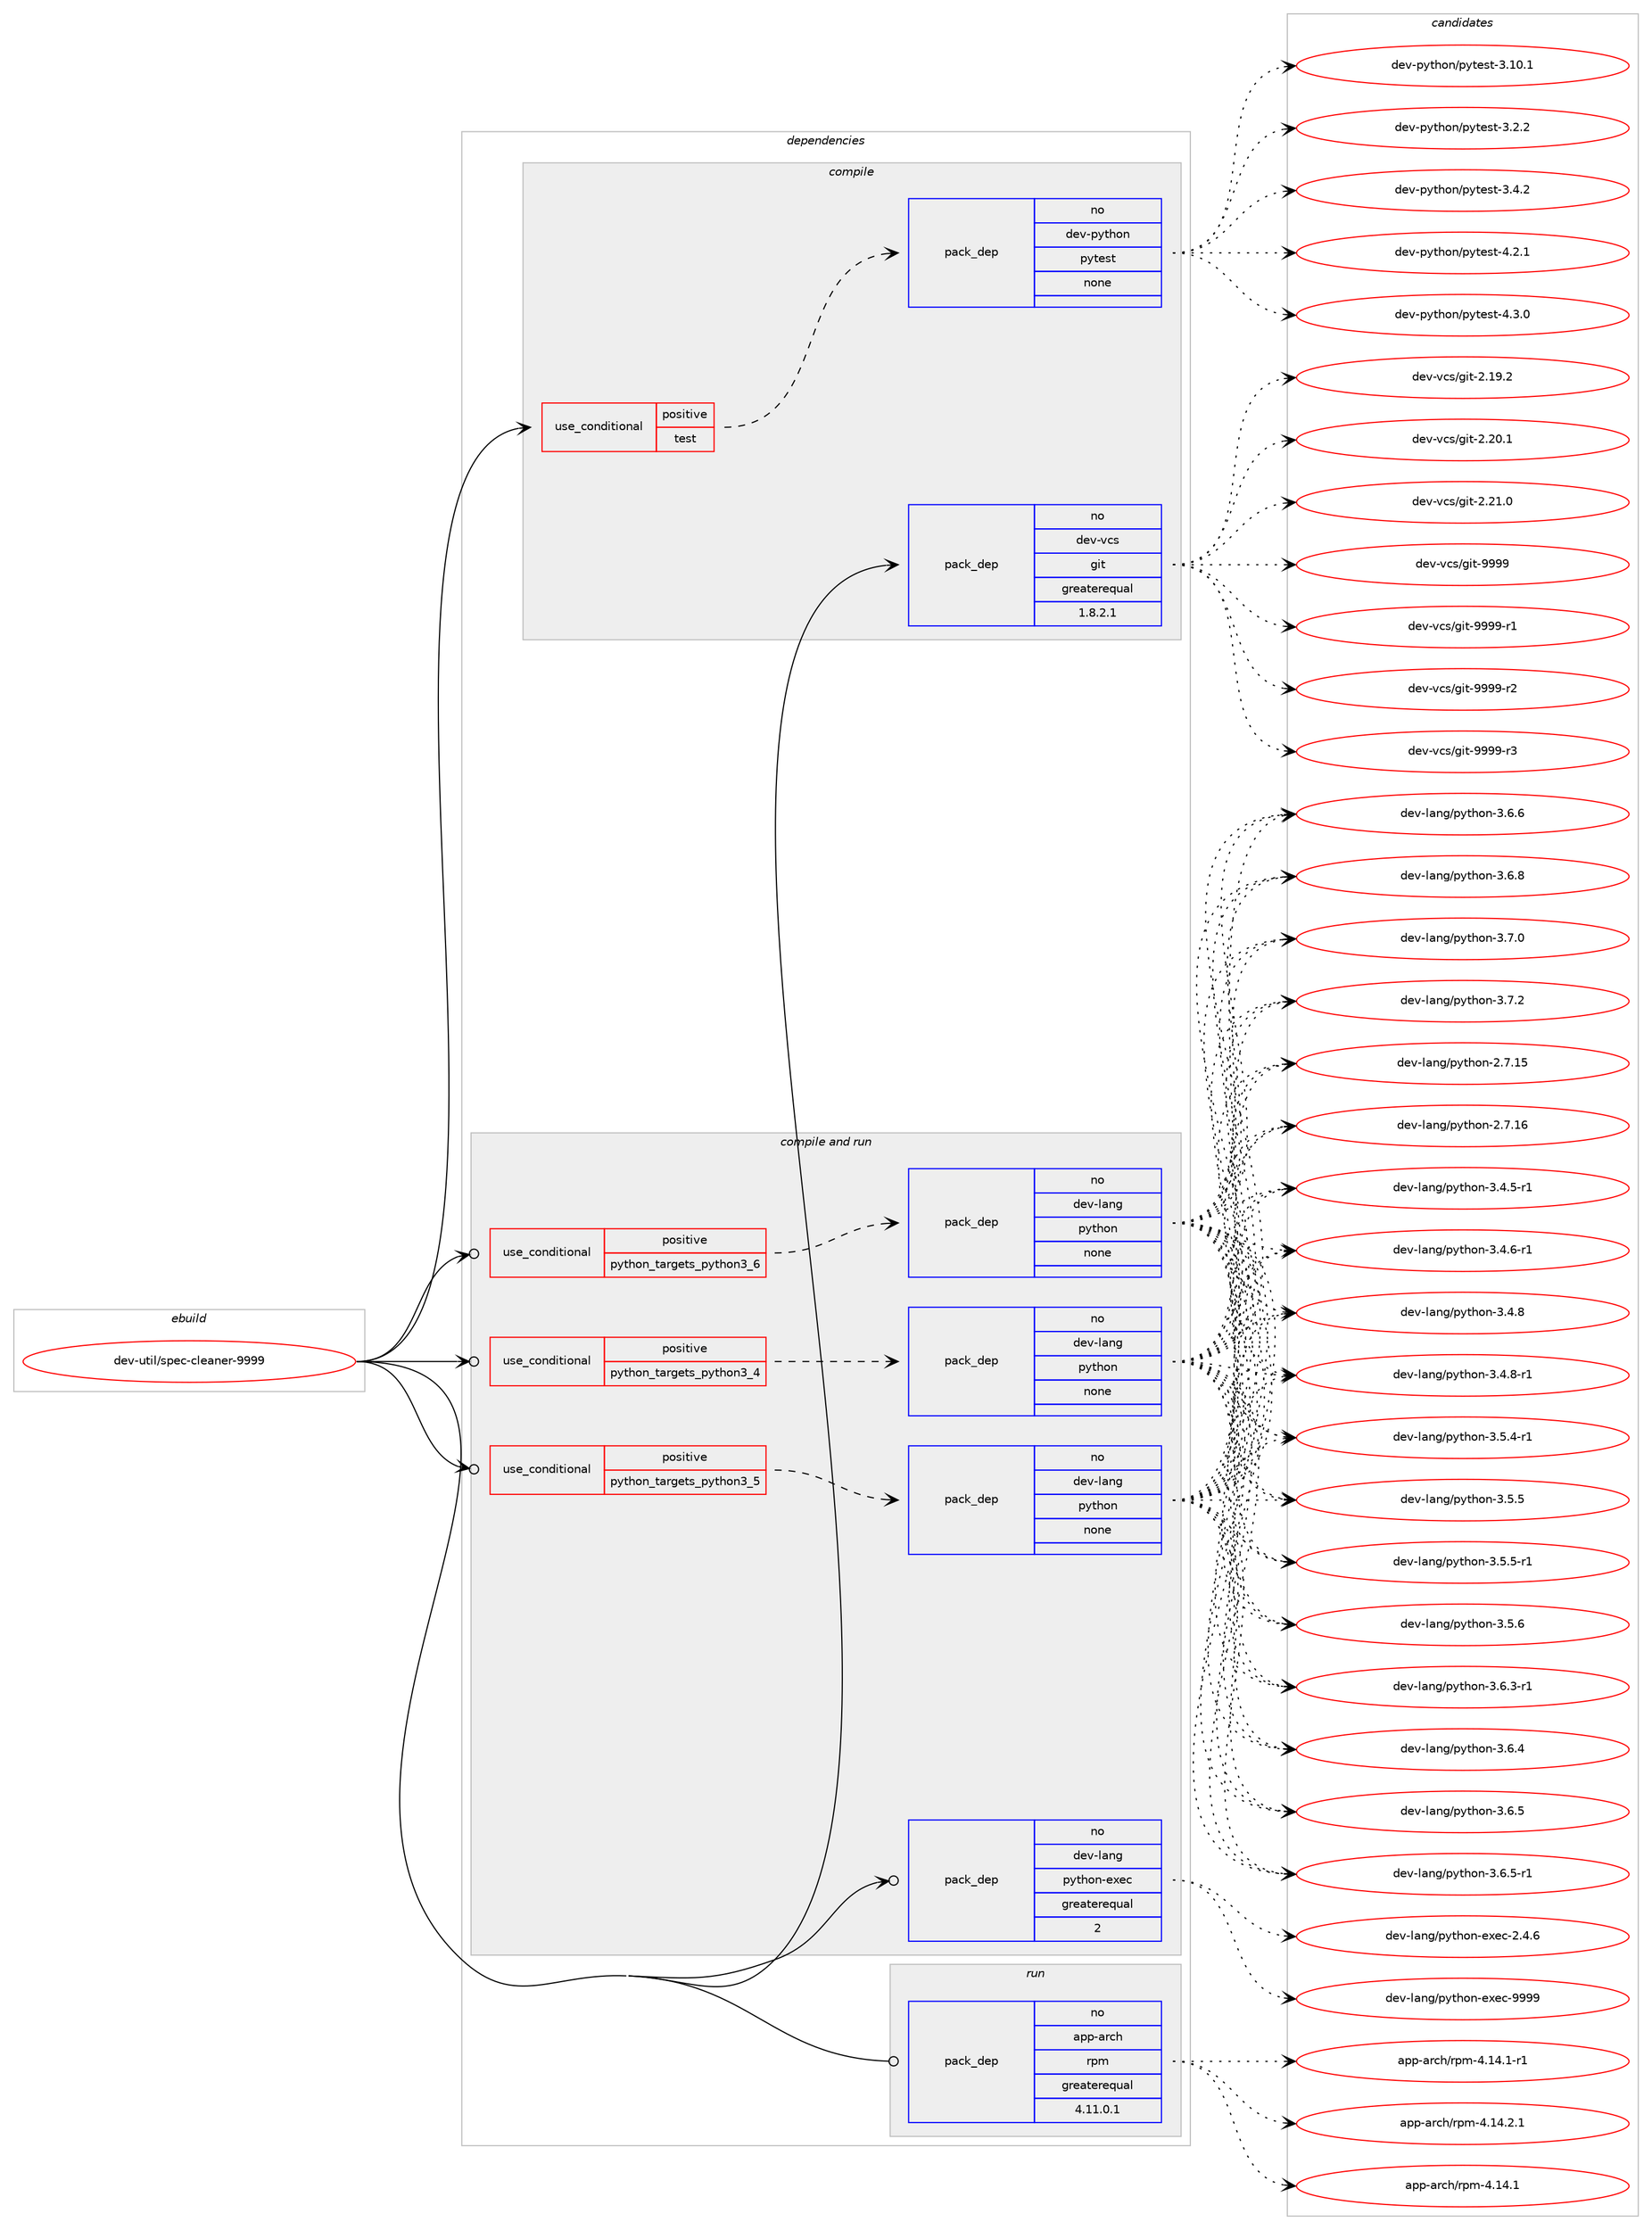 digraph prolog {

# *************
# Graph options
# *************

newrank=true;
concentrate=true;
compound=true;
graph [rankdir=LR,fontname=Helvetica,fontsize=10,ranksep=1.5];#, ranksep=2.5, nodesep=0.2];
edge  [arrowhead=vee];
node  [fontname=Helvetica,fontsize=10];

# **********
# The ebuild
# **********

subgraph cluster_leftcol {
color=gray;
rank=same;
label=<<i>ebuild</i>>;
id [label="dev-util/spec-cleaner-9999", color=red, width=4, href="../dev-util/spec-cleaner-9999.svg"];
}

# ****************
# The dependencies
# ****************

subgraph cluster_midcol {
color=gray;
label=<<i>dependencies</i>>;
subgraph cluster_compile {
fillcolor="#eeeeee";
style=filled;
label=<<i>compile</i>>;
subgraph cond425082 {
dependency1549180 [label=<<TABLE BORDER="0" CELLBORDER="1" CELLSPACING="0" CELLPADDING="4"><TR><TD ROWSPAN="3" CELLPADDING="10">use_conditional</TD></TR><TR><TD>positive</TD></TR><TR><TD>test</TD></TR></TABLE>>, shape=none, color=red];
subgraph pack1100385 {
dependency1549181 [label=<<TABLE BORDER="0" CELLBORDER="1" CELLSPACING="0" CELLPADDING="4" WIDTH="220"><TR><TD ROWSPAN="6" CELLPADDING="30">pack_dep</TD></TR><TR><TD WIDTH="110">no</TD></TR><TR><TD>dev-python</TD></TR><TR><TD>pytest</TD></TR><TR><TD>none</TD></TR><TR><TD></TD></TR></TABLE>>, shape=none, color=blue];
}
dependency1549180:e -> dependency1549181:w [weight=20,style="dashed",arrowhead="vee"];
}
id:e -> dependency1549180:w [weight=20,style="solid",arrowhead="vee"];
subgraph pack1100386 {
dependency1549182 [label=<<TABLE BORDER="0" CELLBORDER="1" CELLSPACING="0" CELLPADDING="4" WIDTH="220"><TR><TD ROWSPAN="6" CELLPADDING="30">pack_dep</TD></TR><TR><TD WIDTH="110">no</TD></TR><TR><TD>dev-vcs</TD></TR><TR><TD>git</TD></TR><TR><TD>greaterequal</TD></TR><TR><TD>1.8.2.1</TD></TR></TABLE>>, shape=none, color=blue];
}
id:e -> dependency1549182:w [weight=20,style="solid",arrowhead="vee"];
}
subgraph cluster_compileandrun {
fillcolor="#eeeeee";
style=filled;
label=<<i>compile and run</i>>;
subgraph cond425083 {
dependency1549183 [label=<<TABLE BORDER="0" CELLBORDER="1" CELLSPACING="0" CELLPADDING="4"><TR><TD ROWSPAN="3" CELLPADDING="10">use_conditional</TD></TR><TR><TD>positive</TD></TR><TR><TD>python_targets_python3_4</TD></TR></TABLE>>, shape=none, color=red];
subgraph pack1100387 {
dependency1549184 [label=<<TABLE BORDER="0" CELLBORDER="1" CELLSPACING="0" CELLPADDING="4" WIDTH="220"><TR><TD ROWSPAN="6" CELLPADDING="30">pack_dep</TD></TR><TR><TD WIDTH="110">no</TD></TR><TR><TD>dev-lang</TD></TR><TR><TD>python</TD></TR><TR><TD>none</TD></TR><TR><TD></TD></TR></TABLE>>, shape=none, color=blue];
}
dependency1549183:e -> dependency1549184:w [weight=20,style="dashed",arrowhead="vee"];
}
id:e -> dependency1549183:w [weight=20,style="solid",arrowhead="odotvee"];
subgraph cond425084 {
dependency1549185 [label=<<TABLE BORDER="0" CELLBORDER="1" CELLSPACING="0" CELLPADDING="4"><TR><TD ROWSPAN="3" CELLPADDING="10">use_conditional</TD></TR><TR><TD>positive</TD></TR><TR><TD>python_targets_python3_5</TD></TR></TABLE>>, shape=none, color=red];
subgraph pack1100388 {
dependency1549186 [label=<<TABLE BORDER="0" CELLBORDER="1" CELLSPACING="0" CELLPADDING="4" WIDTH="220"><TR><TD ROWSPAN="6" CELLPADDING="30">pack_dep</TD></TR><TR><TD WIDTH="110">no</TD></TR><TR><TD>dev-lang</TD></TR><TR><TD>python</TD></TR><TR><TD>none</TD></TR><TR><TD></TD></TR></TABLE>>, shape=none, color=blue];
}
dependency1549185:e -> dependency1549186:w [weight=20,style="dashed",arrowhead="vee"];
}
id:e -> dependency1549185:w [weight=20,style="solid",arrowhead="odotvee"];
subgraph cond425085 {
dependency1549187 [label=<<TABLE BORDER="0" CELLBORDER="1" CELLSPACING="0" CELLPADDING="4"><TR><TD ROWSPAN="3" CELLPADDING="10">use_conditional</TD></TR><TR><TD>positive</TD></TR><TR><TD>python_targets_python3_6</TD></TR></TABLE>>, shape=none, color=red];
subgraph pack1100389 {
dependency1549188 [label=<<TABLE BORDER="0" CELLBORDER="1" CELLSPACING="0" CELLPADDING="4" WIDTH="220"><TR><TD ROWSPAN="6" CELLPADDING="30">pack_dep</TD></TR><TR><TD WIDTH="110">no</TD></TR><TR><TD>dev-lang</TD></TR><TR><TD>python</TD></TR><TR><TD>none</TD></TR><TR><TD></TD></TR></TABLE>>, shape=none, color=blue];
}
dependency1549187:e -> dependency1549188:w [weight=20,style="dashed",arrowhead="vee"];
}
id:e -> dependency1549187:w [weight=20,style="solid",arrowhead="odotvee"];
subgraph pack1100390 {
dependency1549189 [label=<<TABLE BORDER="0" CELLBORDER="1" CELLSPACING="0" CELLPADDING="4" WIDTH="220"><TR><TD ROWSPAN="6" CELLPADDING="30">pack_dep</TD></TR><TR><TD WIDTH="110">no</TD></TR><TR><TD>dev-lang</TD></TR><TR><TD>python-exec</TD></TR><TR><TD>greaterequal</TD></TR><TR><TD>2</TD></TR></TABLE>>, shape=none, color=blue];
}
id:e -> dependency1549189:w [weight=20,style="solid",arrowhead="odotvee"];
}
subgraph cluster_run {
fillcolor="#eeeeee";
style=filled;
label=<<i>run</i>>;
subgraph pack1100391 {
dependency1549190 [label=<<TABLE BORDER="0" CELLBORDER="1" CELLSPACING="0" CELLPADDING="4" WIDTH="220"><TR><TD ROWSPAN="6" CELLPADDING="30">pack_dep</TD></TR><TR><TD WIDTH="110">no</TD></TR><TR><TD>app-arch</TD></TR><TR><TD>rpm</TD></TR><TR><TD>greaterequal</TD></TR><TR><TD>4.11.0.1</TD></TR></TABLE>>, shape=none, color=blue];
}
id:e -> dependency1549190:w [weight=20,style="solid",arrowhead="odot"];
}
}

# **************
# The candidates
# **************

subgraph cluster_choices {
rank=same;
color=gray;
label=<<i>candidates</i>>;

subgraph choice1100385 {
color=black;
nodesep=1;
choice100101118451121211161041111104711212111610111511645514649484649 [label="dev-python/pytest-3.10.1", color=red, width=4,href="../dev-python/pytest-3.10.1.svg"];
choice1001011184511212111610411111047112121116101115116455146504650 [label="dev-python/pytest-3.2.2", color=red, width=4,href="../dev-python/pytest-3.2.2.svg"];
choice1001011184511212111610411111047112121116101115116455146524650 [label="dev-python/pytest-3.4.2", color=red, width=4,href="../dev-python/pytest-3.4.2.svg"];
choice1001011184511212111610411111047112121116101115116455246504649 [label="dev-python/pytest-4.2.1", color=red, width=4,href="../dev-python/pytest-4.2.1.svg"];
choice1001011184511212111610411111047112121116101115116455246514648 [label="dev-python/pytest-4.3.0", color=red, width=4,href="../dev-python/pytest-4.3.0.svg"];
dependency1549181:e -> choice100101118451121211161041111104711212111610111511645514649484649:w [style=dotted,weight="100"];
dependency1549181:e -> choice1001011184511212111610411111047112121116101115116455146504650:w [style=dotted,weight="100"];
dependency1549181:e -> choice1001011184511212111610411111047112121116101115116455146524650:w [style=dotted,weight="100"];
dependency1549181:e -> choice1001011184511212111610411111047112121116101115116455246504649:w [style=dotted,weight="100"];
dependency1549181:e -> choice1001011184511212111610411111047112121116101115116455246514648:w [style=dotted,weight="100"];
}
subgraph choice1100386 {
color=black;
nodesep=1;
choice10010111845118991154710310511645504649574650 [label="dev-vcs/git-2.19.2", color=red, width=4,href="../dev-vcs/git-2.19.2.svg"];
choice10010111845118991154710310511645504650484649 [label="dev-vcs/git-2.20.1", color=red, width=4,href="../dev-vcs/git-2.20.1.svg"];
choice10010111845118991154710310511645504650494648 [label="dev-vcs/git-2.21.0", color=red, width=4,href="../dev-vcs/git-2.21.0.svg"];
choice1001011184511899115471031051164557575757 [label="dev-vcs/git-9999", color=red, width=4,href="../dev-vcs/git-9999.svg"];
choice10010111845118991154710310511645575757574511449 [label="dev-vcs/git-9999-r1", color=red, width=4,href="../dev-vcs/git-9999-r1.svg"];
choice10010111845118991154710310511645575757574511450 [label="dev-vcs/git-9999-r2", color=red, width=4,href="../dev-vcs/git-9999-r2.svg"];
choice10010111845118991154710310511645575757574511451 [label="dev-vcs/git-9999-r3", color=red, width=4,href="../dev-vcs/git-9999-r3.svg"];
dependency1549182:e -> choice10010111845118991154710310511645504649574650:w [style=dotted,weight="100"];
dependency1549182:e -> choice10010111845118991154710310511645504650484649:w [style=dotted,weight="100"];
dependency1549182:e -> choice10010111845118991154710310511645504650494648:w [style=dotted,weight="100"];
dependency1549182:e -> choice1001011184511899115471031051164557575757:w [style=dotted,weight="100"];
dependency1549182:e -> choice10010111845118991154710310511645575757574511449:w [style=dotted,weight="100"];
dependency1549182:e -> choice10010111845118991154710310511645575757574511450:w [style=dotted,weight="100"];
dependency1549182:e -> choice10010111845118991154710310511645575757574511451:w [style=dotted,weight="100"];
}
subgraph choice1100387 {
color=black;
nodesep=1;
choice10010111845108971101034711212111610411111045504655464953 [label="dev-lang/python-2.7.15", color=red, width=4,href="../dev-lang/python-2.7.15.svg"];
choice10010111845108971101034711212111610411111045504655464954 [label="dev-lang/python-2.7.16", color=red, width=4,href="../dev-lang/python-2.7.16.svg"];
choice1001011184510897110103471121211161041111104551465246534511449 [label="dev-lang/python-3.4.5-r1", color=red, width=4,href="../dev-lang/python-3.4.5-r1.svg"];
choice1001011184510897110103471121211161041111104551465246544511449 [label="dev-lang/python-3.4.6-r1", color=red, width=4,href="../dev-lang/python-3.4.6-r1.svg"];
choice100101118451089711010347112121116104111110455146524656 [label="dev-lang/python-3.4.8", color=red, width=4,href="../dev-lang/python-3.4.8.svg"];
choice1001011184510897110103471121211161041111104551465246564511449 [label="dev-lang/python-3.4.8-r1", color=red, width=4,href="../dev-lang/python-3.4.8-r1.svg"];
choice1001011184510897110103471121211161041111104551465346524511449 [label="dev-lang/python-3.5.4-r1", color=red, width=4,href="../dev-lang/python-3.5.4-r1.svg"];
choice100101118451089711010347112121116104111110455146534653 [label="dev-lang/python-3.5.5", color=red, width=4,href="../dev-lang/python-3.5.5.svg"];
choice1001011184510897110103471121211161041111104551465346534511449 [label="dev-lang/python-3.5.5-r1", color=red, width=4,href="../dev-lang/python-3.5.5-r1.svg"];
choice100101118451089711010347112121116104111110455146534654 [label="dev-lang/python-3.5.6", color=red, width=4,href="../dev-lang/python-3.5.6.svg"];
choice1001011184510897110103471121211161041111104551465446514511449 [label="dev-lang/python-3.6.3-r1", color=red, width=4,href="../dev-lang/python-3.6.3-r1.svg"];
choice100101118451089711010347112121116104111110455146544652 [label="dev-lang/python-3.6.4", color=red, width=4,href="../dev-lang/python-3.6.4.svg"];
choice100101118451089711010347112121116104111110455146544653 [label="dev-lang/python-3.6.5", color=red, width=4,href="../dev-lang/python-3.6.5.svg"];
choice1001011184510897110103471121211161041111104551465446534511449 [label="dev-lang/python-3.6.5-r1", color=red, width=4,href="../dev-lang/python-3.6.5-r1.svg"];
choice100101118451089711010347112121116104111110455146544654 [label="dev-lang/python-3.6.6", color=red, width=4,href="../dev-lang/python-3.6.6.svg"];
choice100101118451089711010347112121116104111110455146544656 [label="dev-lang/python-3.6.8", color=red, width=4,href="../dev-lang/python-3.6.8.svg"];
choice100101118451089711010347112121116104111110455146554648 [label="dev-lang/python-3.7.0", color=red, width=4,href="../dev-lang/python-3.7.0.svg"];
choice100101118451089711010347112121116104111110455146554650 [label="dev-lang/python-3.7.2", color=red, width=4,href="../dev-lang/python-3.7.2.svg"];
dependency1549184:e -> choice10010111845108971101034711212111610411111045504655464953:w [style=dotted,weight="100"];
dependency1549184:e -> choice10010111845108971101034711212111610411111045504655464954:w [style=dotted,weight="100"];
dependency1549184:e -> choice1001011184510897110103471121211161041111104551465246534511449:w [style=dotted,weight="100"];
dependency1549184:e -> choice1001011184510897110103471121211161041111104551465246544511449:w [style=dotted,weight="100"];
dependency1549184:e -> choice100101118451089711010347112121116104111110455146524656:w [style=dotted,weight="100"];
dependency1549184:e -> choice1001011184510897110103471121211161041111104551465246564511449:w [style=dotted,weight="100"];
dependency1549184:e -> choice1001011184510897110103471121211161041111104551465346524511449:w [style=dotted,weight="100"];
dependency1549184:e -> choice100101118451089711010347112121116104111110455146534653:w [style=dotted,weight="100"];
dependency1549184:e -> choice1001011184510897110103471121211161041111104551465346534511449:w [style=dotted,weight="100"];
dependency1549184:e -> choice100101118451089711010347112121116104111110455146534654:w [style=dotted,weight="100"];
dependency1549184:e -> choice1001011184510897110103471121211161041111104551465446514511449:w [style=dotted,weight="100"];
dependency1549184:e -> choice100101118451089711010347112121116104111110455146544652:w [style=dotted,weight="100"];
dependency1549184:e -> choice100101118451089711010347112121116104111110455146544653:w [style=dotted,weight="100"];
dependency1549184:e -> choice1001011184510897110103471121211161041111104551465446534511449:w [style=dotted,weight="100"];
dependency1549184:e -> choice100101118451089711010347112121116104111110455146544654:w [style=dotted,weight="100"];
dependency1549184:e -> choice100101118451089711010347112121116104111110455146544656:w [style=dotted,weight="100"];
dependency1549184:e -> choice100101118451089711010347112121116104111110455146554648:w [style=dotted,weight="100"];
dependency1549184:e -> choice100101118451089711010347112121116104111110455146554650:w [style=dotted,weight="100"];
}
subgraph choice1100388 {
color=black;
nodesep=1;
choice10010111845108971101034711212111610411111045504655464953 [label="dev-lang/python-2.7.15", color=red, width=4,href="../dev-lang/python-2.7.15.svg"];
choice10010111845108971101034711212111610411111045504655464954 [label="dev-lang/python-2.7.16", color=red, width=4,href="../dev-lang/python-2.7.16.svg"];
choice1001011184510897110103471121211161041111104551465246534511449 [label="dev-lang/python-3.4.5-r1", color=red, width=4,href="../dev-lang/python-3.4.5-r1.svg"];
choice1001011184510897110103471121211161041111104551465246544511449 [label="dev-lang/python-3.4.6-r1", color=red, width=4,href="../dev-lang/python-3.4.6-r1.svg"];
choice100101118451089711010347112121116104111110455146524656 [label="dev-lang/python-3.4.8", color=red, width=4,href="../dev-lang/python-3.4.8.svg"];
choice1001011184510897110103471121211161041111104551465246564511449 [label="dev-lang/python-3.4.8-r1", color=red, width=4,href="../dev-lang/python-3.4.8-r1.svg"];
choice1001011184510897110103471121211161041111104551465346524511449 [label="dev-lang/python-3.5.4-r1", color=red, width=4,href="../dev-lang/python-3.5.4-r1.svg"];
choice100101118451089711010347112121116104111110455146534653 [label="dev-lang/python-3.5.5", color=red, width=4,href="../dev-lang/python-3.5.5.svg"];
choice1001011184510897110103471121211161041111104551465346534511449 [label="dev-lang/python-3.5.5-r1", color=red, width=4,href="../dev-lang/python-3.5.5-r1.svg"];
choice100101118451089711010347112121116104111110455146534654 [label="dev-lang/python-3.5.6", color=red, width=4,href="../dev-lang/python-3.5.6.svg"];
choice1001011184510897110103471121211161041111104551465446514511449 [label="dev-lang/python-3.6.3-r1", color=red, width=4,href="../dev-lang/python-3.6.3-r1.svg"];
choice100101118451089711010347112121116104111110455146544652 [label="dev-lang/python-3.6.4", color=red, width=4,href="../dev-lang/python-3.6.4.svg"];
choice100101118451089711010347112121116104111110455146544653 [label="dev-lang/python-3.6.5", color=red, width=4,href="../dev-lang/python-3.6.5.svg"];
choice1001011184510897110103471121211161041111104551465446534511449 [label="dev-lang/python-3.6.5-r1", color=red, width=4,href="../dev-lang/python-3.6.5-r1.svg"];
choice100101118451089711010347112121116104111110455146544654 [label="dev-lang/python-3.6.6", color=red, width=4,href="../dev-lang/python-3.6.6.svg"];
choice100101118451089711010347112121116104111110455146544656 [label="dev-lang/python-3.6.8", color=red, width=4,href="../dev-lang/python-3.6.8.svg"];
choice100101118451089711010347112121116104111110455146554648 [label="dev-lang/python-3.7.0", color=red, width=4,href="../dev-lang/python-3.7.0.svg"];
choice100101118451089711010347112121116104111110455146554650 [label="dev-lang/python-3.7.2", color=red, width=4,href="../dev-lang/python-3.7.2.svg"];
dependency1549186:e -> choice10010111845108971101034711212111610411111045504655464953:w [style=dotted,weight="100"];
dependency1549186:e -> choice10010111845108971101034711212111610411111045504655464954:w [style=dotted,weight="100"];
dependency1549186:e -> choice1001011184510897110103471121211161041111104551465246534511449:w [style=dotted,weight="100"];
dependency1549186:e -> choice1001011184510897110103471121211161041111104551465246544511449:w [style=dotted,weight="100"];
dependency1549186:e -> choice100101118451089711010347112121116104111110455146524656:w [style=dotted,weight="100"];
dependency1549186:e -> choice1001011184510897110103471121211161041111104551465246564511449:w [style=dotted,weight="100"];
dependency1549186:e -> choice1001011184510897110103471121211161041111104551465346524511449:w [style=dotted,weight="100"];
dependency1549186:e -> choice100101118451089711010347112121116104111110455146534653:w [style=dotted,weight="100"];
dependency1549186:e -> choice1001011184510897110103471121211161041111104551465346534511449:w [style=dotted,weight="100"];
dependency1549186:e -> choice100101118451089711010347112121116104111110455146534654:w [style=dotted,weight="100"];
dependency1549186:e -> choice1001011184510897110103471121211161041111104551465446514511449:w [style=dotted,weight="100"];
dependency1549186:e -> choice100101118451089711010347112121116104111110455146544652:w [style=dotted,weight="100"];
dependency1549186:e -> choice100101118451089711010347112121116104111110455146544653:w [style=dotted,weight="100"];
dependency1549186:e -> choice1001011184510897110103471121211161041111104551465446534511449:w [style=dotted,weight="100"];
dependency1549186:e -> choice100101118451089711010347112121116104111110455146544654:w [style=dotted,weight="100"];
dependency1549186:e -> choice100101118451089711010347112121116104111110455146544656:w [style=dotted,weight="100"];
dependency1549186:e -> choice100101118451089711010347112121116104111110455146554648:w [style=dotted,weight="100"];
dependency1549186:e -> choice100101118451089711010347112121116104111110455146554650:w [style=dotted,weight="100"];
}
subgraph choice1100389 {
color=black;
nodesep=1;
choice10010111845108971101034711212111610411111045504655464953 [label="dev-lang/python-2.7.15", color=red, width=4,href="../dev-lang/python-2.7.15.svg"];
choice10010111845108971101034711212111610411111045504655464954 [label="dev-lang/python-2.7.16", color=red, width=4,href="../dev-lang/python-2.7.16.svg"];
choice1001011184510897110103471121211161041111104551465246534511449 [label="dev-lang/python-3.4.5-r1", color=red, width=4,href="../dev-lang/python-3.4.5-r1.svg"];
choice1001011184510897110103471121211161041111104551465246544511449 [label="dev-lang/python-3.4.6-r1", color=red, width=4,href="../dev-lang/python-3.4.6-r1.svg"];
choice100101118451089711010347112121116104111110455146524656 [label="dev-lang/python-3.4.8", color=red, width=4,href="../dev-lang/python-3.4.8.svg"];
choice1001011184510897110103471121211161041111104551465246564511449 [label="dev-lang/python-3.4.8-r1", color=red, width=4,href="../dev-lang/python-3.4.8-r1.svg"];
choice1001011184510897110103471121211161041111104551465346524511449 [label="dev-lang/python-3.5.4-r1", color=red, width=4,href="../dev-lang/python-3.5.4-r1.svg"];
choice100101118451089711010347112121116104111110455146534653 [label="dev-lang/python-3.5.5", color=red, width=4,href="../dev-lang/python-3.5.5.svg"];
choice1001011184510897110103471121211161041111104551465346534511449 [label="dev-lang/python-3.5.5-r1", color=red, width=4,href="../dev-lang/python-3.5.5-r1.svg"];
choice100101118451089711010347112121116104111110455146534654 [label="dev-lang/python-3.5.6", color=red, width=4,href="../dev-lang/python-3.5.6.svg"];
choice1001011184510897110103471121211161041111104551465446514511449 [label="dev-lang/python-3.6.3-r1", color=red, width=4,href="../dev-lang/python-3.6.3-r1.svg"];
choice100101118451089711010347112121116104111110455146544652 [label="dev-lang/python-3.6.4", color=red, width=4,href="../dev-lang/python-3.6.4.svg"];
choice100101118451089711010347112121116104111110455146544653 [label="dev-lang/python-3.6.5", color=red, width=4,href="../dev-lang/python-3.6.5.svg"];
choice1001011184510897110103471121211161041111104551465446534511449 [label="dev-lang/python-3.6.5-r1", color=red, width=4,href="../dev-lang/python-3.6.5-r1.svg"];
choice100101118451089711010347112121116104111110455146544654 [label="dev-lang/python-3.6.6", color=red, width=4,href="../dev-lang/python-3.6.6.svg"];
choice100101118451089711010347112121116104111110455146544656 [label="dev-lang/python-3.6.8", color=red, width=4,href="../dev-lang/python-3.6.8.svg"];
choice100101118451089711010347112121116104111110455146554648 [label="dev-lang/python-3.7.0", color=red, width=4,href="../dev-lang/python-3.7.0.svg"];
choice100101118451089711010347112121116104111110455146554650 [label="dev-lang/python-3.7.2", color=red, width=4,href="../dev-lang/python-3.7.2.svg"];
dependency1549188:e -> choice10010111845108971101034711212111610411111045504655464953:w [style=dotted,weight="100"];
dependency1549188:e -> choice10010111845108971101034711212111610411111045504655464954:w [style=dotted,weight="100"];
dependency1549188:e -> choice1001011184510897110103471121211161041111104551465246534511449:w [style=dotted,weight="100"];
dependency1549188:e -> choice1001011184510897110103471121211161041111104551465246544511449:w [style=dotted,weight="100"];
dependency1549188:e -> choice100101118451089711010347112121116104111110455146524656:w [style=dotted,weight="100"];
dependency1549188:e -> choice1001011184510897110103471121211161041111104551465246564511449:w [style=dotted,weight="100"];
dependency1549188:e -> choice1001011184510897110103471121211161041111104551465346524511449:w [style=dotted,weight="100"];
dependency1549188:e -> choice100101118451089711010347112121116104111110455146534653:w [style=dotted,weight="100"];
dependency1549188:e -> choice1001011184510897110103471121211161041111104551465346534511449:w [style=dotted,weight="100"];
dependency1549188:e -> choice100101118451089711010347112121116104111110455146534654:w [style=dotted,weight="100"];
dependency1549188:e -> choice1001011184510897110103471121211161041111104551465446514511449:w [style=dotted,weight="100"];
dependency1549188:e -> choice100101118451089711010347112121116104111110455146544652:w [style=dotted,weight="100"];
dependency1549188:e -> choice100101118451089711010347112121116104111110455146544653:w [style=dotted,weight="100"];
dependency1549188:e -> choice1001011184510897110103471121211161041111104551465446534511449:w [style=dotted,weight="100"];
dependency1549188:e -> choice100101118451089711010347112121116104111110455146544654:w [style=dotted,weight="100"];
dependency1549188:e -> choice100101118451089711010347112121116104111110455146544656:w [style=dotted,weight="100"];
dependency1549188:e -> choice100101118451089711010347112121116104111110455146554648:w [style=dotted,weight="100"];
dependency1549188:e -> choice100101118451089711010347112121116104111110455146554650:w [style=dotted,weight="100"];
}
subgraph choice1100390 {
color=black;
nodesep=1;
choice1001011184510897110103471121211161041111104510112010199455046524654 [label="dev-lang/python-exec-2.4.6", color=red, width=4,href="../dev-lang/python-exec-2.4.6.svg"];
choice10010111845108971101034711212111610411111045101120101994557575757 [label="dev-lang/python-exec-9999", color=red, width=4,href="../dev-lang/python-exec-9999.svg"];
dependency1549189:e -> choice1001011184510897110103471121211161041111104510112010199455046524654:w [style=dotted,weight="100"];
dependency1549189:e -> choice10010111845108971101034711212111610411111045101120101994557575757:w [style=dotted,weight="100"];
}
subgraph choice1100391 {
color=black;
nodesep=1;
choice971121124597114991044711411210945524649524649 [label="app-arch/rpm-4.14.1", color=red, width=4,href="../app-arch/rpm-4.14.1.svg"];
choice9711211245971149910447114112109455246495246494511449 [label="app-arch/rpm-4.14.1-r1", color=red, width=4,href="../app-arch/rpm-4.14.1-r1.svg"];
choice9711211245971149910447114112109455246495246504649 [label="app-arch/rpm-4.14.2.1", color=red, width=4,href="../app-arch/rpm-4.14.2.1.svg"];
dependency1549190:e -> choice971121124597114991044711411210945524649524649:w [style=dotted,weight="100"];
dependency1549190:e -> choice9711211245971149910447114112109455246495246494511449:w [style=dotted,weight="100"];
dependency1549190:e -> choice9711211245971149910447114112109455246495246504649:w [style=dotted,weight="100"];
}
}

}

